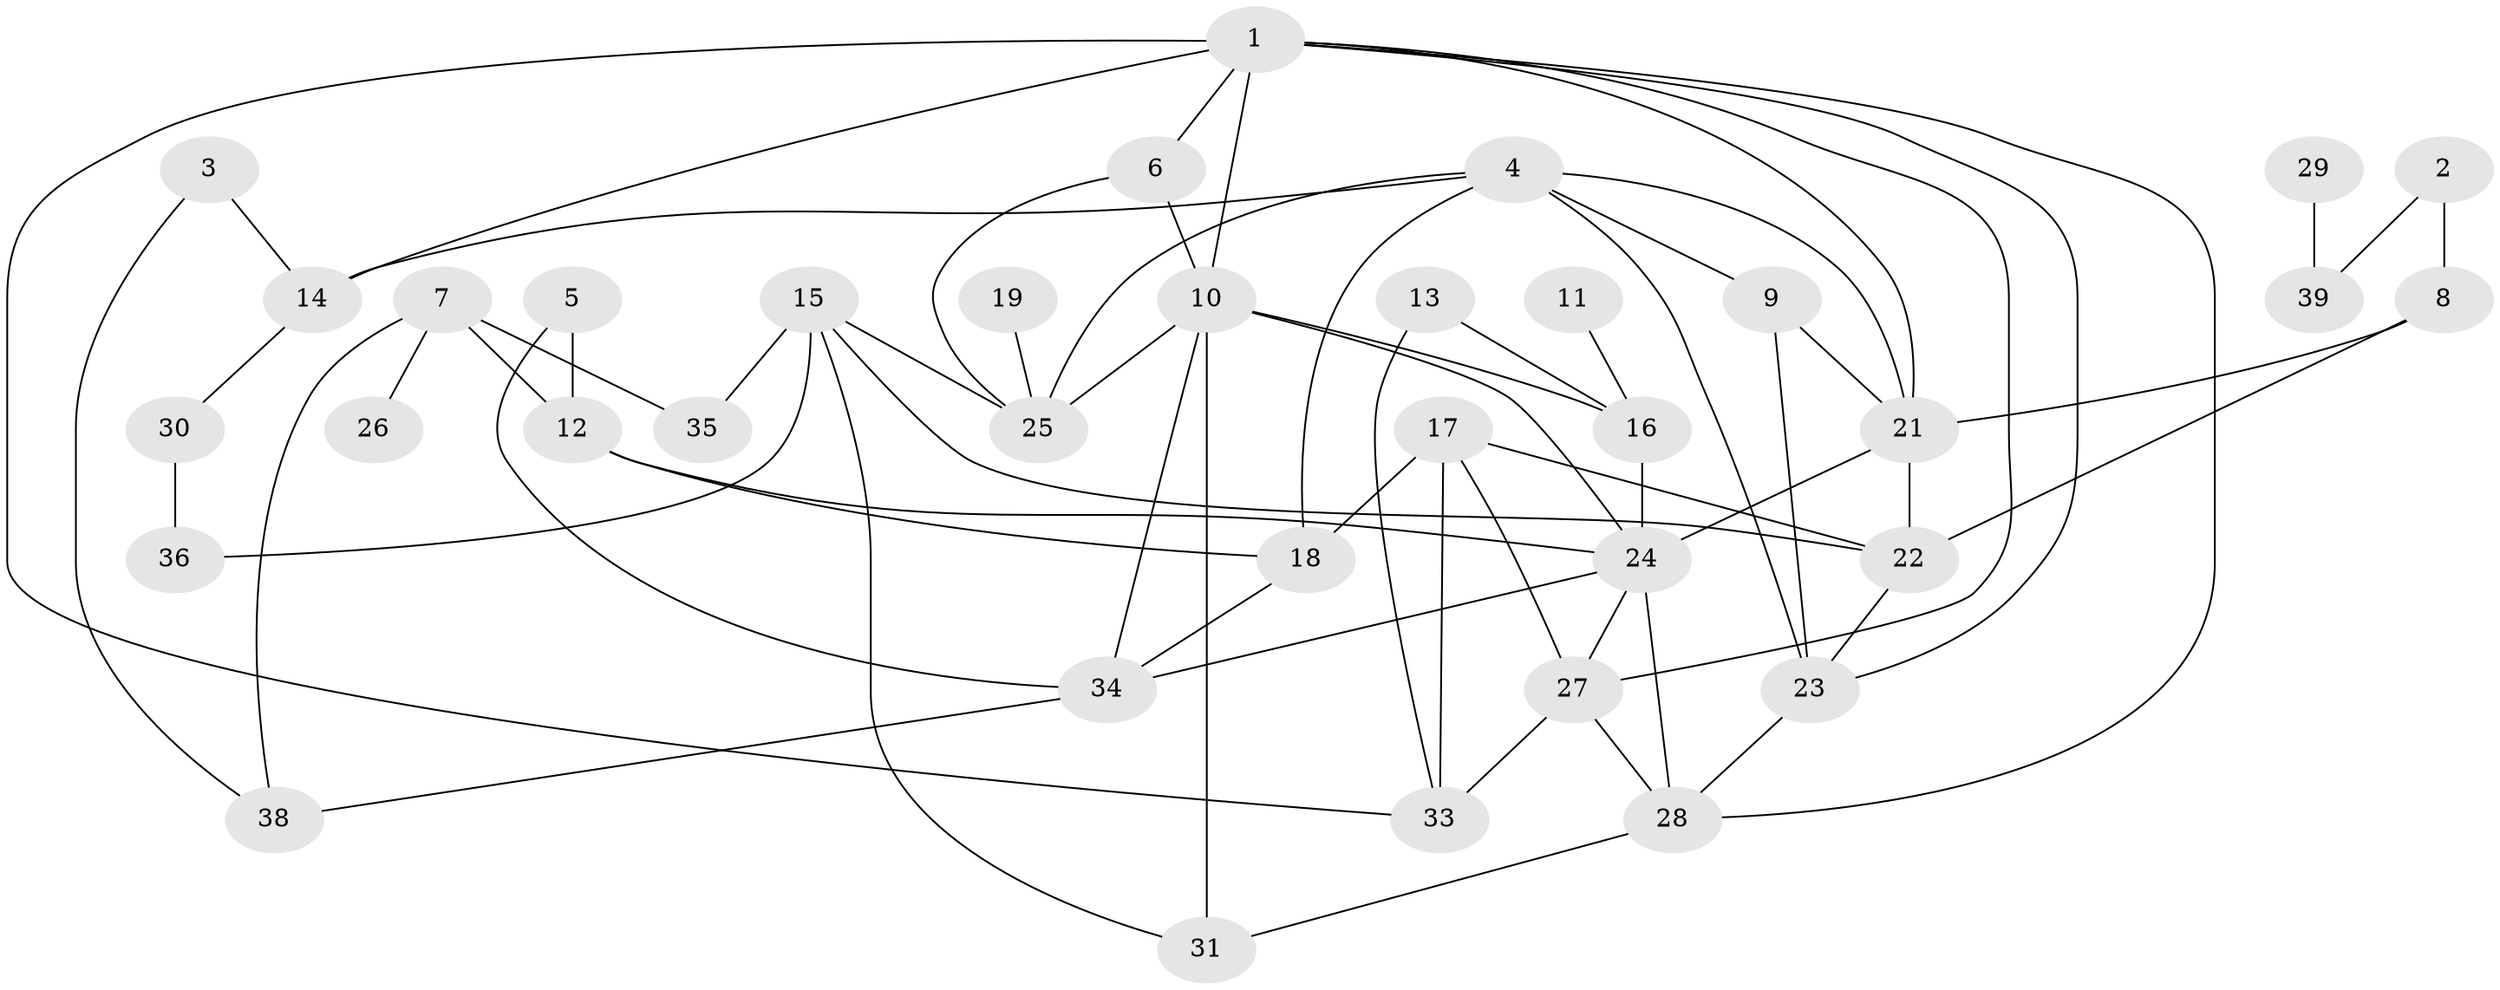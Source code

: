 // original degree distribution, {6: 0.0641025641025641, 2: 0.3076923076923077, 3: 0.21794871794871795, 5: 0.07692307692307693, 1: 0.16666666666666666, 4: 0.11538461538461539, 0: 0.038461538461538464, 8: 0.01282051282051282}
// Generated by graph-tools (version 1.1) at 2025/48/03/04/25 22:48:30]
// undirected, 36 vertices, 66 edges
graph export_dot {
  node [color=gray90,style=filled];
  1;
  2;
  3;
  4;
  5;
  6;
  7;
  8;
  9;
  10;
  11;
  12;
  13;
  14;
  15;
  16;
  17;
  18;
  19;
  21;
  22;
  23;
  24;
  25;
  26;
  27;
  28;
  29;
  30;
  31;
  33;
  34;
  35;
  36;
  38;
  39;
  1 -- 6 [weight=1.0];
  1 -- 10 [weight=1.0];
  1 -- 14 [weight=2.0];
  1 -- 21 [weight=1.0];
  1 -- 23 [weight=1.0];
  1 -- 27 [weight=1.0];
  1 -- 28 [weight=1.0];
  1 -- 33 [weight=1.0];
  2 -- 8 [weight=1.0];
  2 -- 39 [weight=1.0];
  3 -- 14 [weight=1.0];
  3 -- 38 [weight=1.0];
  4 -- 9 [weight=1.0];
  4 -- 14 [weight=1.0];
  4 -- 18 [weight=1.0];
  4 -- 21 [weight=1.0];
  4 -- 23 [weight=1.0];
  4 -- 25 [weight=1.0];
  5 -- 12 [weight=1.0];
  5 -- 34 [weight=1.0];
  6 -- 10 [weight=1.0];
  6 -- 25 [weight=1.0];
  7 -- 12 [weight=1.0];
  7 -- 26 [weight=1.0];
  7 -- 35 [weight=1.0];
  7 -- 38 [weight=1.0];
  8 -- 21 [weight=1.0];
  8 -- 22 [weight=1.0];
  9 -- 21 [weight=1.0];
  9 -- 23 [weight=1.0];
  10 -- 16 [weight=1.0];
  10 -- 24 [weight=2.0];
  10 -- 25 [weight=1.0];
  10 -- 31 [weight=4.0];
  10 -- 34 [weight=1.0];
  11 -- 16 [weight=1.0];
  12 -- 18 [weight=2.0];
  12 -- 24 [weight=1.0];
  13 -- 16 [weight=1.0];
  13 -- 33 [weight=1.0];
  14 -- 30 [weight=1.0];
  15 -- 22 [weight=1.0];
  15 -- 25 [weight=2.0];
  15 -- 31 [weight=1.0];
  15 -- 35 [weight=1.0];
  15 -- 36 [weight=1.0];
  16 -- 24 [weight=1.0];
  17 -- 18 [weight=1.0];
  17 -- 22 [weight=1.0];
  17 -- 27 [weight=2.0];
  17 -- 33 [weight=1.0];
  18 -- 34 [weight=1.0];
  19 -- 25 [weight=1.0];
  21 -- 22 [weight=1.0];
  21 -- 24 [weight=1.0];
  22 -- 23 [weight=1.0];
  23 -- 28 [weight=1.0];
  24 -- 27 [weight=1.0];
  24 -- 28 [weight=1.0];
  24 -- 34 [weight=1.0];
  27 -- 28 [weight=1.0];
  27 -- 33 [weight=1.0];
  28 -- 31 [weight=1.0];
  29 -- 39 [weight=1.0];
  30 -- 36 [weight=1.0];
  34 -- 38 [weight=1.0];
}
